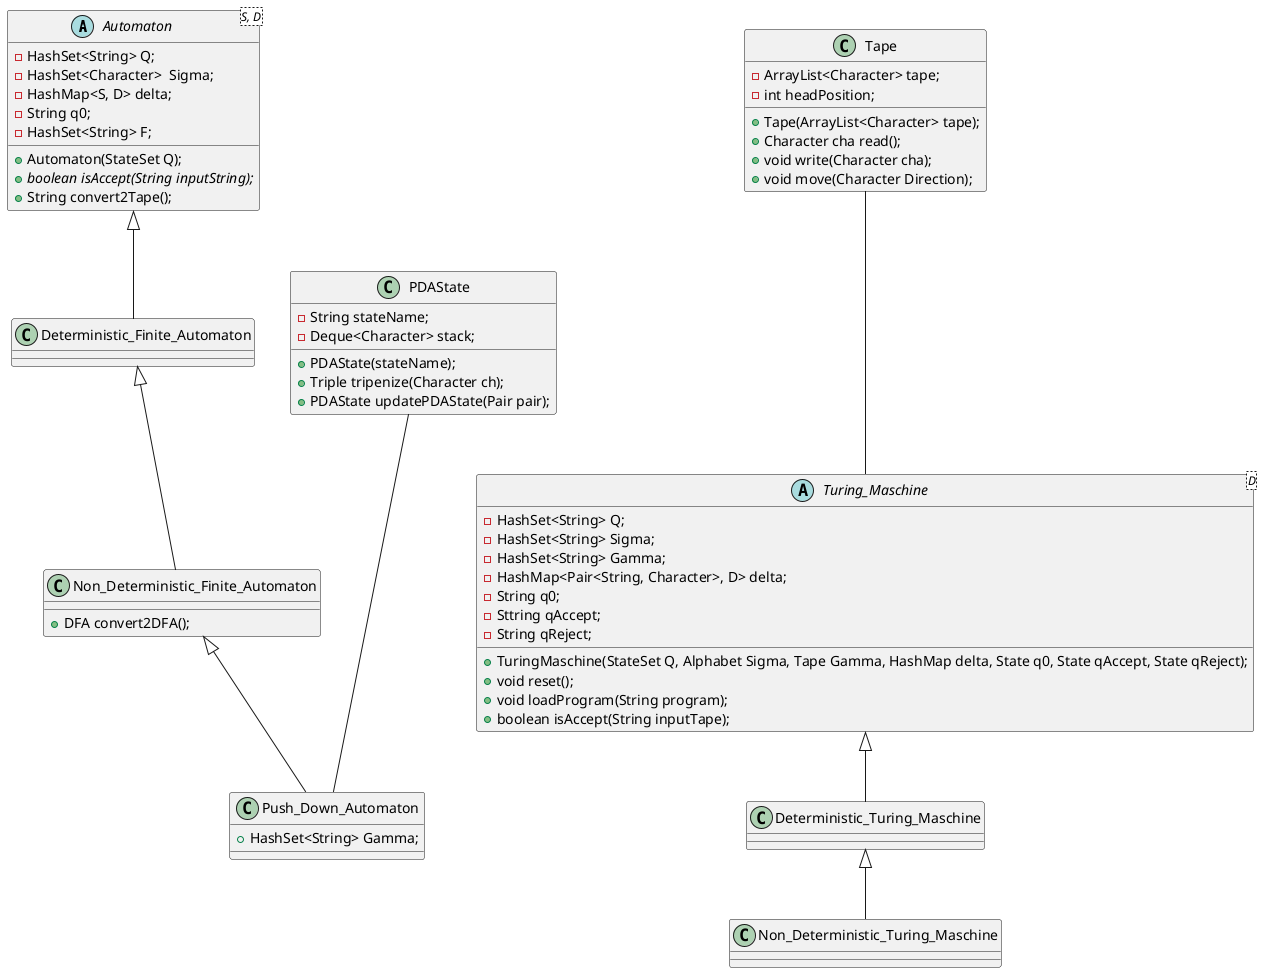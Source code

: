 @startuml

abstract Automaton <S, D> {
- HashSet<String> Q;
- HashSet<Character>  Sigma;
- HashMap<S, D> delta;
- String q0;
- HashSet<String> F;
+ Automaton(StateSet Q);
+ {abstract} boolean isAccept(String inputString);
+ String convert2Tape();
}

Automaton <|-- Deterministic_Finite_Automaton
class Deterministic_Finite_Automaton {
}

Deterministic_Finite_Automaton <|-- Non_Deterministic_Finite_Automaton
class  Non_Deterministic_Finite_Automaton {
+ DFA convert2DFA();
}

Non_Deterministic_Finite_Automaton <|-- Push_Down_Automaton
class Push_Down_Automaton {
+ HashSet<String> Gamma;
}

PDAState --- Push_Down_Automaton

class PDAState {
- String stateName;
- Deque<Character> stack;

+ PDAState(stateName);
+ Triple tripenize(Character ch);
+ PDAState updatePDAState(Pair pair);
}

abstract class Turing_Maschine <D>{
- HashSet<String> Q;
- HashSet<String> Sigma;
- HashSet<String> Gamma;
- HashMap<Pair<String, Character>, D> delta;
- String q0;
- Sttring qAccept;
- String qReject;

+ TuringMaschine(StateSet Q, Alphabet Sigma, Tape Gamma, HashMap delta, State q0, State qAccept, State qReject);
+ void reset();
+ void loadProgram(String program);
+ boolean isAccept(String inputTape);
}

Turing_Maschine <|-- Deterministic_Turing_Maschine

class Deterministic_Turing_Maschine{
}

Deterministic_Turing_Maschine <|-- Non_Deterministic_Turing_Maschine

class Non_Deterministic_Turing_Maschine{
}

Tape --- Turing_Maschine

class Tape{
- ArrayList<Character> tape;
- int headPosition;

+ Tape(ArrayList<Character> tape);
+ Character cha read();
+ void write(Character cha);
+ void move(Character Direction);
}

@enduml